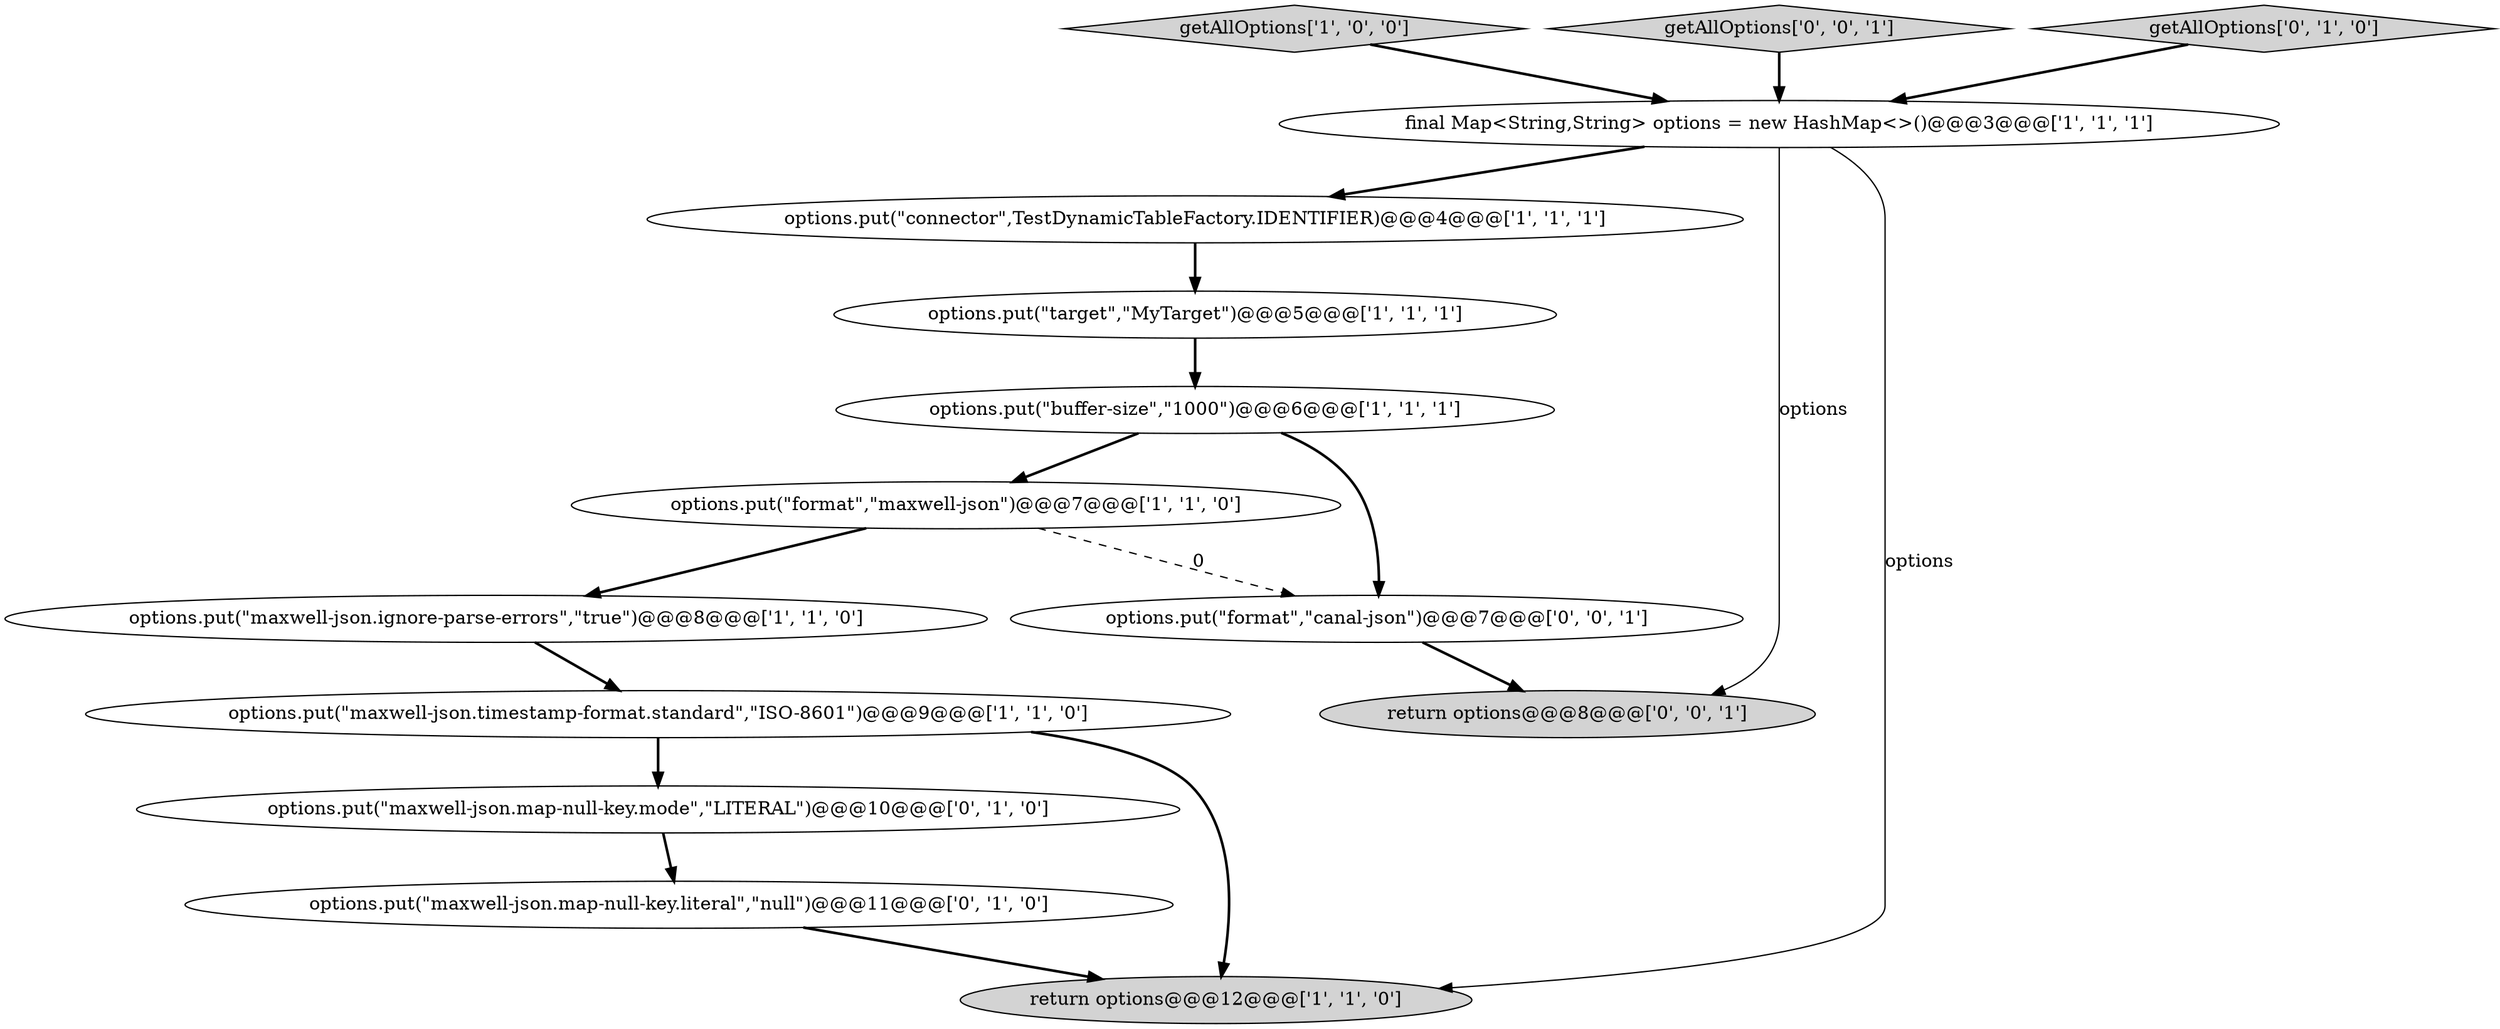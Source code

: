 digraph {
12 [style = filled, label = "options.put(\"format\",\"canal-json\")@@@7@@@['0', '0', '1']", fillcolor = white, shape = ellipse image = "AAA0AAABBB3BBB"];
5 [style = filled, label = "options.put(\"buffer-size\",\"1000\")@@@6@@@['1', '1', '1']", fillcolor = white, shape = ellipse image = "AAA0AAABBB1BBB"];
2 [style = filled, label = "options.put(\"connector\",TestDynamicTableFactory.IDENTIFIER)@@@4@@@['1', '1', '1']", fillcolor = white, shape = ellipse image = "AAA0AAABBB1BBB"];
3 [style = filled, label = "options.put(\"target\",\"MyTarget\")@@@5@@@['1', '1', '1']", fillcolor = white, shape = ellipse image = "AAA0AAABBB1BBB"];
1 [style = filled, label = "final Map<String,String> options = new HashMap<>()@@@3@@@['1', '1', '1']", fillcolor = white, shape = ellipse image = "AAA0AAABBB1BBB"];
0 [style = filled, label = "return options@@@12@@@['1', '1', '0']", fillcolor = lightgray, shape = ellipse image = "AAA0AAABBB1BBB"];
4 [style = filled, label = "options.put(\"maxwell-json.timestamp-format.standard\",\"ISO-8601\")@@@9@@@['1', '1', '0']", fillcolor = white, shape = ellipse image = "AAA0AAABBB1BBB"];
7 [style = filled, label = "getAllOptions['1', '0', '0']", fillcolor = lightgray, shape = diamond image = "AAA0AAABBB1BBB"];
11 [style = filled, label = "options.put(\"maxwell-json.map-null-key.literal\",\"null\")@@@11@@@['0', '1', '0']", fillcolor = white, shape = ellipse image = "AAA1AAABBB2BBB"];
14 [style = filled, label = "return options@@@8@@@['0', '0', '1']", fillcolor = lightgray, shape = ellipse image = "AAA0AAABBB3BBB"];
13 [style = filled, label = "getAllOptions['0', '0', '1']", fillcolor = lightgray, shape = diamond image = "AAA0AAABBB3BBB"];
6 [style = filled, label = "options.put(\"maxwell-json.ignore-parse-errors\",\"true\")@@@8@@@['1', '1', '0']", fillcolor = white, shape = ellipse image = "AAA0AAABBB1BBB"];
10 [style = filled, label = "getAllOptions['0', '1', '0']", fillcolor = lightgray, shape = diamond image = "AAA0AAABBB2BBB"];
9 [style = filled, label = "options.put(\"maxwell-json.map-null-key.mode\",\"LITERAL\")@@@10@@@['0', '1', '0']", fillcolor = white, shape = ellipse image = "AAA1AAABBB2BBB"];
8 [style = filled, label = "options.put(\"format\",\"maxwell-json\")@@@7@@@['1', '1', '0']", fillcolor = white, shape = ellipse image = "AAA0AAABBB1BBB"];
13->1 [style = bold, label=""];
10->1 [style = bold, label=""];
5->12 [style = bold, label=""];
7->1 [style = bold, label=""];
1->0 [style = solid, label="options"];
8->12 [style = dashed, label="0"];
5->8 [style = bold, label=""];
9->11 [style = bold, label=""];
8->6 [style = bold, label=""];
6->4 [style = bold, label=""];
1->14 [style = solid, label="options"];
4->9 [style = bold, label=""];
1->2 [style = bold, label=""];
3->5 [style = bold, label=""];
4->0 [style = bold, label=""];
12->14 [style = bold, label=""];
2->3 [style = bold, label=""];
11->0 [style = bold, label=""];
}
